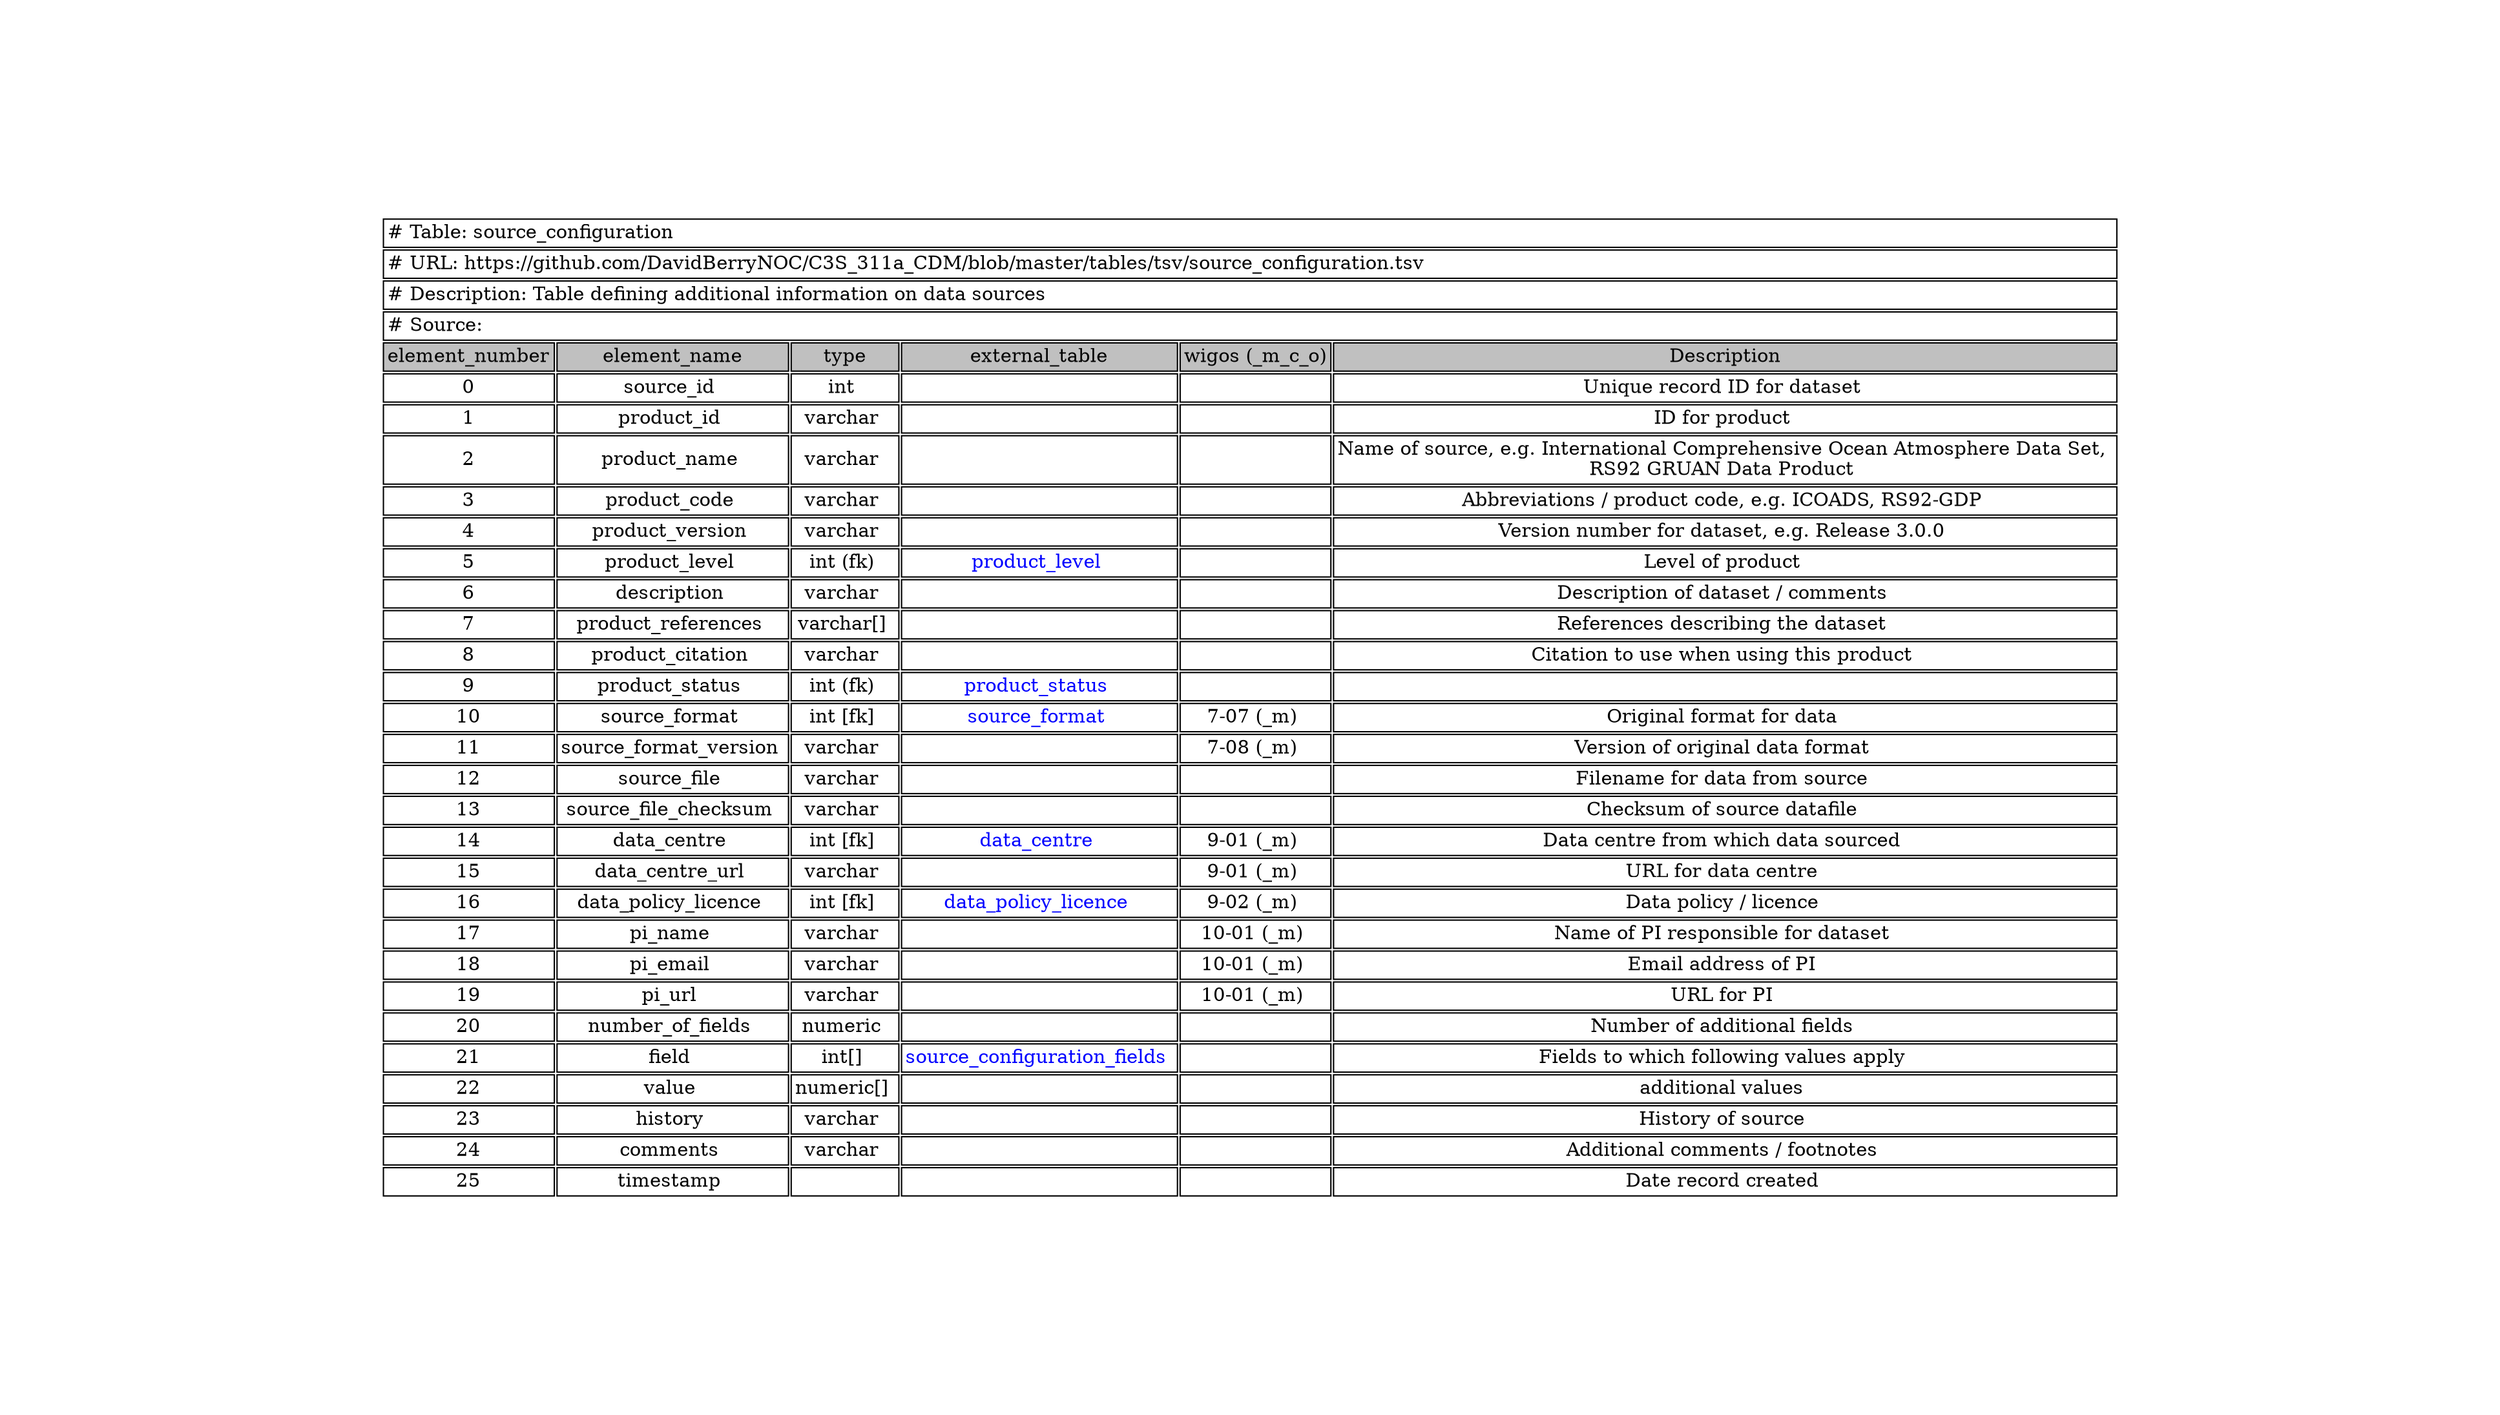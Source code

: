 digraph source_configuration {
node [color=white]
source_configuration [label=<<TABLE BORDER="0" CELLBORDER="1" CELLSPACING="2" COLOR="BLACK">
<TR><TD COLSPAN="6" ALIGN="left" PORT="head"># Table: source_configuration</TD></TR>
<TR><TD COLSPAN="6" ALIGN="left"># URL: https://github.com/DavidBerryNOC/C3S_311a_CDM/blob/master/tables/tsv/source_configuration.tsv</TD></TR>
<TR><TD ALIGN="left" COLSPAN="6"># Description: Table defining additional information on data sources</TD></TR>
<TR><TD ALIGN="left" COLSPAN="6"># Source:</TD></TR>
<TR><TD BGCOLOR="GRAY">element_number</TD><TD BGCOLOR="GRAY">element_name</TD><TD BGCOLOR="GRAY">type</TD><TD BGCOLOR="GRAY">external_table</TD><TD BGCOLOR="GRAY">wigos (_m_c_o)</TD><TD BGCOLOR="GRAY">Description</TD></TR>
<TR><TD PORT="source_idL">0</TD><TD>source_id </TD><TD>int </TD><TD></TD><TD></TD><TD PORT="source_idR">Unique record ID for dataset </TD></TR>
<TR><TD PORT="product_idL">1</TD><TD>product_id </TD><TD>varchar </TD><TD></TD><TD></TD><TD PORT="product_idR">ID for product </TD></TR>
<TR><TD PORT="product_nameL">2</TD><TD>product_name </TD><TD>varchar </TD><TD></TD><TD></TD><TD PORT="product_nameR">Name of source, e.g. International Comprehensive Ocean Atmosphere Data Set, <BR/>RS92 GRUAN Data Product </TD></TR>
<TR><TD PORT="product_codeL">3</TD><TD>product_code </TD><TD>varchar </TD><TD></TD><TD></TD><TD PORT="product_codeR">Abbreviations / product code, e.g. ICOADS, RS92-GDP </TD></TR>
<TR><TD PORT="product_versionL">4</TD><TD>product_version </TD><TD>varchar </TD><TD></TD><TD></TD><TD PORT="product_versionR">Version number for dataset, e.g. Release 3.0.0 </TD></TR>
<TR><TD PORT="product_levelL">5</TD><TD>product_level </TD><TD>int (fk) </TD><TD HREF="https://github.com/DavidBerryNOC/C3S_311a_CDM/blob/master/tables/tsv/product_level.tsv"><FONT color="blue">product_level </FONT></TD><TD></TD><TD PORT="product_levelR">Level of product </TD></TR>
<TR><TD PORT="description L">6</TD><TD>description </TD><TD>varchar </TD><TD></TD><TD></TD><TD PORT="description R">Description of dataset / comments </TD></TR>
<TR><TD PORT="product_referencesL">7</TD><TD>product_references </TD><TD>varchar[] </TD><TD></TD><TD></TD><TD PORT="product_referencesR">References describing the dataset </TD></TR>
<TR><TD PORT="product_citationL">8</TD><TD>product_citation </TD><TD>varchar </TD><TD></TD><TD></TD><TD PORT="product_citationR">Citation to use when using this product </TD></TR>
<TR><TD PORT="product_statusL">9</TD><TD>product_status </TD><TD>int (fk) </TD><TD HREF="https://github.com/DavidBerryNOC/C3S_311a_CDM/blob/master/tables/tsv/product_status.tsv"><FONT color="blue">product_status </FONT></TD><TD></TD><TD PORT="product_statusR"></TD></TR>
<TR><TD PORT="source_format L">10</TD><TD>source_format </TD><TD>int [fk] </TD><TD HREF="https://github.com/DavidBerryNOC/C3S_311a_CDM/blob/master/tables/tsv/source_format.tsv"><FONT color="blue">source_format </FONT></TD><TD>7-07 (_m) </TD><TD PORT="source_format R">Original format for data </TD></TR>
<TR><TD PORT="source_format_version L">11</TD><TD>source_format_version </TD><TD>varchar </TD><TD></TD><TD>7-08 (_m) </TD><TD PORT="source_format_version R">Version of original data format </TD></TR>
<TR><TD PORT="source_fileL">12</TD><TD>source_file </TD><TD>varchar </TD><TD></TD><TD></TD><TD PORT="source_fileR">Filename for data from source </TD></TR>
<TR><TD PORT="source_file_checksumL">13</TD><TD>source_file_checksum </TD><TD>varchar </TD><TD></TD><TD></TD><TD PORT="source_file_checksumR">Checksum of source datafile </TD></TR>
<TR><TD PORT="data_centre L">14</TD><TD>data_centre </TD><TD>int [fk] </TD><TD HREF="https://github.com/DavidBerryNOC/C3S_311a_CDM/blob/master/tables/tsv/data_centre.tsv"><FONT color="blue">data_centre </FONT></TD><TD>9-01 (_m) </TD><TD PORT="data_centre R">Data centre from which data sourced </TD></TR>
<TR><TD PORT="data_centre_url L">15</TD><TD>data_centre_url </TD><TD>varchar </TD><TD></TD><TD>9-01 (_m) </TD><TD PORT="data_centre_url R">URL for data centre </TD></TR>
<TR><TD PORT="data_policy_licence L">16</TD><TD>data_policy_licence </TD><TD>int [fk] </TD><TD HREF="https://github.com/DavidBerryNOC/C3S_311a_CDM/blob/master/tables/tsv/data_policy_licence.tsv"><FONT color="blue">data_policy_licence </FONT></TD><TD>9-02 (_m) </TD><TD PORT="data_policy_licence R">Data policy / licence </TD></TR>
<TR><TD PORT="pi_name L">17</TD><TD>pi_name </TD><TD>varchar </TD><TD></TD><TD>10-01 (_m) </TD><TD PORT="pi_name R">Name of PI responsible for dataset </TD></TR>
<TR><TD PORT="pi_email L">18</TD><TD>pi_email </TD><TD>varchar </TD><TD></TD><TD>10-01 (_m) </TD><TD PORT="pi_email R">Email address of PI </TD></TR>
<TR><TD PORT="pi_url L">19</TD><TD>pi_url </TD><TD>varchar </TD><TD></TD><TD>10-01 (_m) </TD><TD PORT="pi_url R">URL for PI </TD></TR>
<TR><TD PORT="number_of_fieldsL">20</TD><TD>number_of_fields </TD><TD>numeric </TD><TD></TD><TD></TD><TD PORT="number_of_fieldsR">Number of additional fields </TD></TR>
<TR><TD PORT="fieldL">21</TD><TD>field </TD><TD>int[] </TD><TD HREF="https://github.com/DavidBerryNOC/C3S_311a_CDM/blob/master/tables/tsv/source_configuration_fields.tsv"><FONT color="blue">source_configuration_fields </FONT></TD><TD></TD><TD PORT="fieldR">Fields to which following values apply </TD></TR>
<TR><TD PORT="valueL">22</TD><TD>value </TD><TD>numeric[] </TD><TD></TD><TD></TD><TD PORT="valueR">additional values </TD></TR>
<TR><TD PORT="historyL">23</TD><TD>history </TD><TD>varchar </TD><TD></TD><TD></TD><TD PORT="historyR">History of source </TD></TR>
<TR><TD PORT="commentsL">24</TD><TD>comments </TD><TD>varchar </TD><TD></TD><TD></TD><TD PORT="commentsR">Additional comments / footnotes </TD></TR>
<TR><TD PORT="timestampL">25</TD><TD>timestamp </TD><TD></TD><TD></TD><TD></TD><TD PORT="timestampR">Date record created </TD></TR>
</TABLE>>];
}
